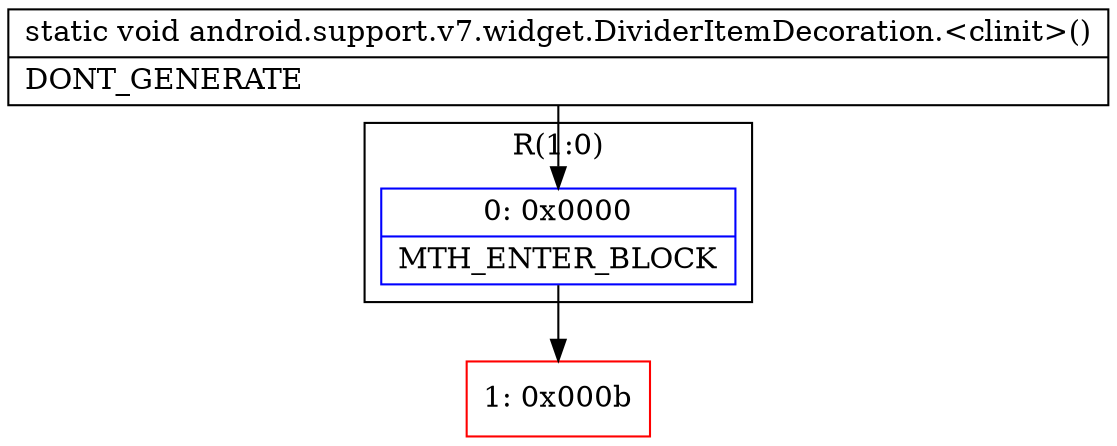 digraph "CFG forandroid.support.v7.widget.DividerItemDecoration.\<clinit\>()V" {
subgraph cluster_Region_1739391028 {
label = "R(1:0)";
node [shape=record,color=blue];
Node_0 [shape=record,label="{0\:\ 0x0000|MTH_ENTER_BLOCK\l}"];
}
Node_1 [shape=record,color=red,label="{1\:\ 0x000b}"];
MethodNode[shape=record,label="{static void android.support.v7.widget.DividerItemDecoration.\<clinit\>()  | DONT_GENERATE\l}"];
MethodNode -> Node_0;
Node_0 -> Node_1;
}

